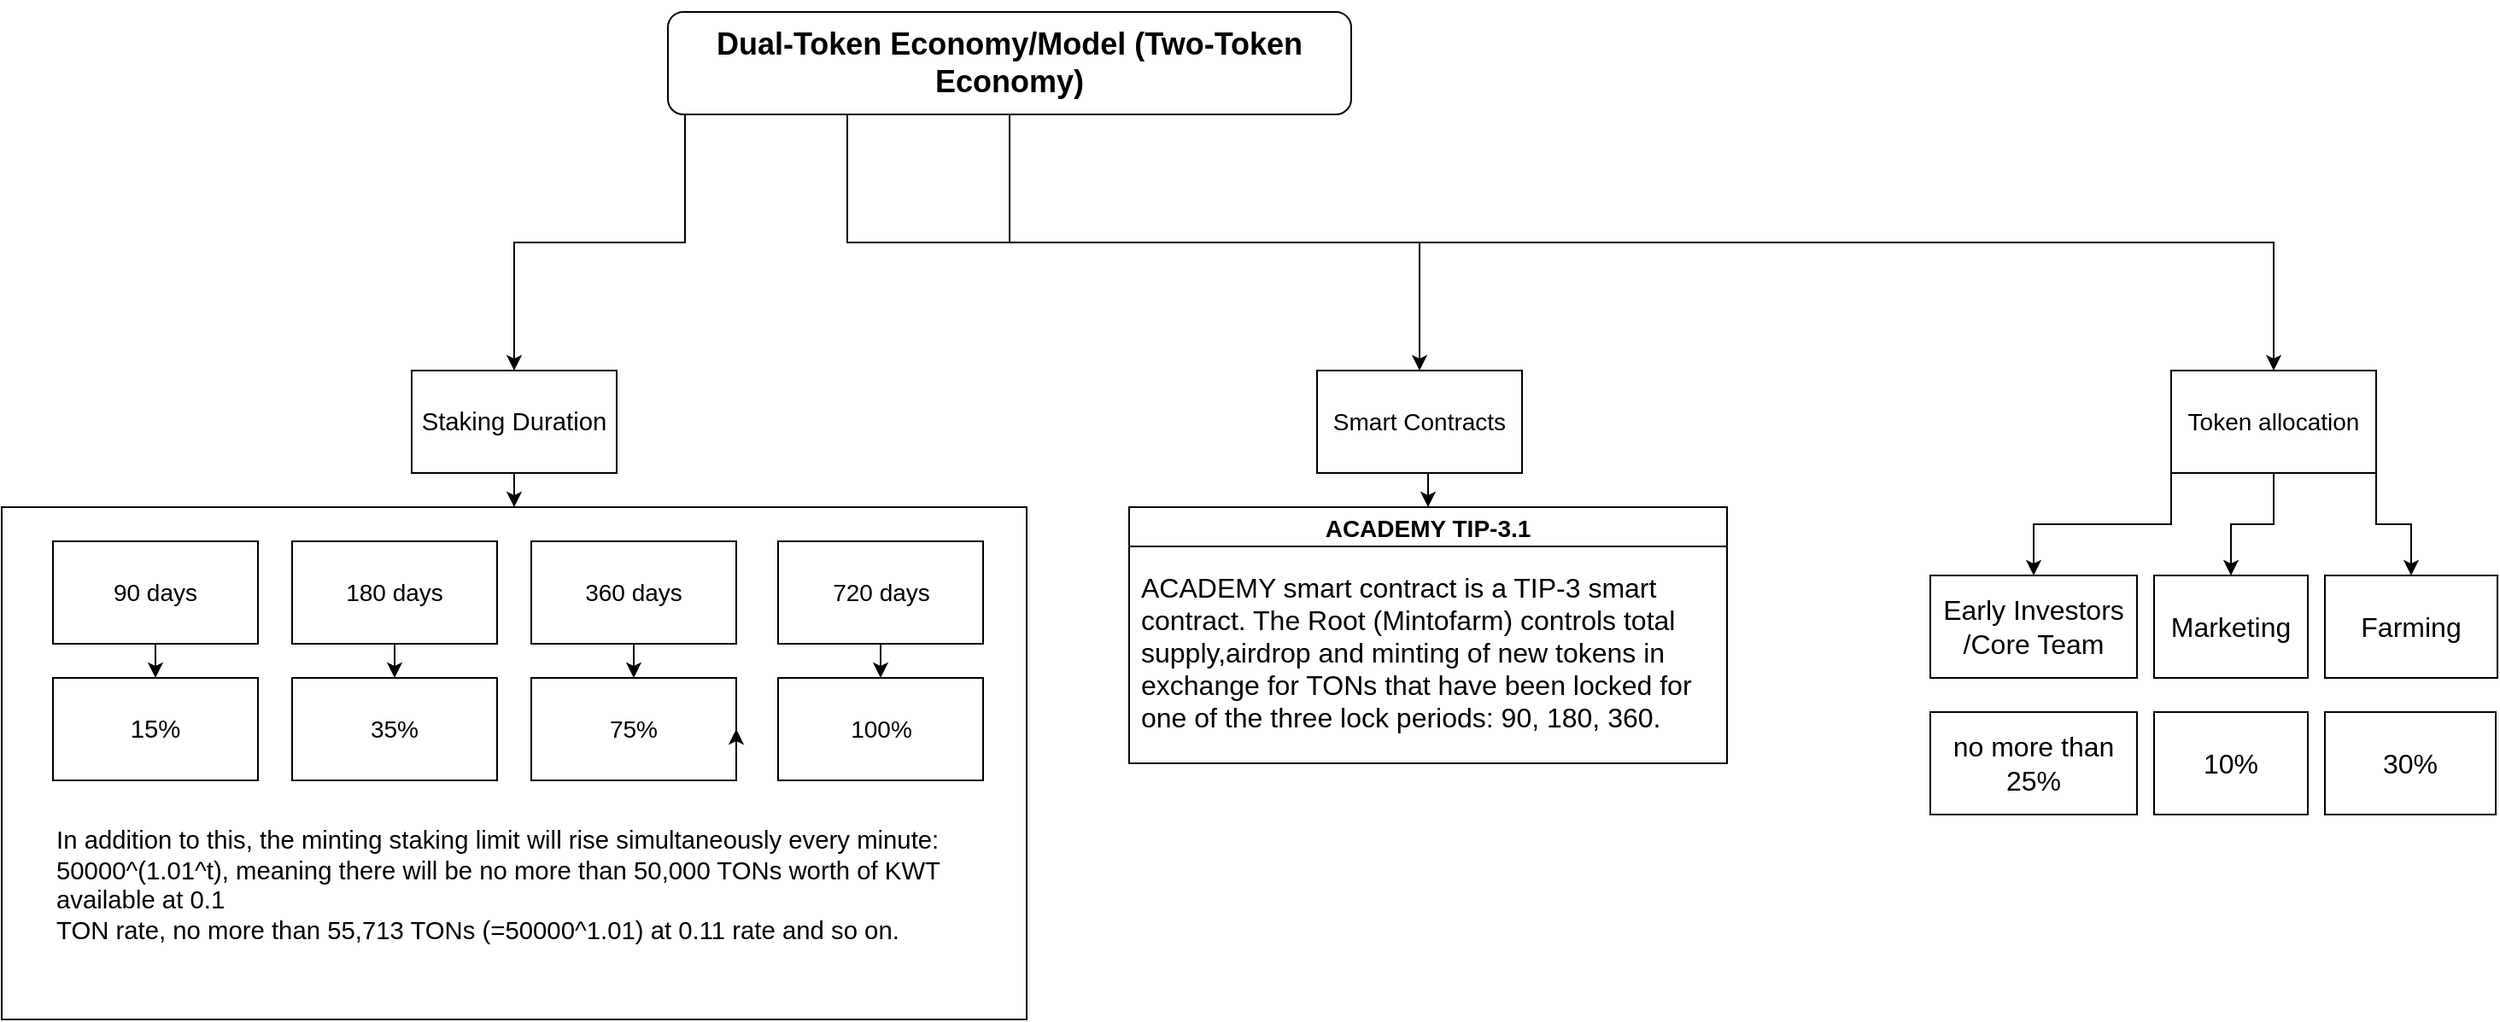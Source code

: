 <mxfile version="16.6.6" type="device"><diagram id="jpuq988MyLIWssS1KbEf" name="Tokenomics"><mxGraphModel dx="683" dy="366" grid="1" gridSize="10" guides="1" tooltips="1" connect="1" arrows="1" fold="1" page="1" pageScale="1" pageWidth="1169" pageHeight="827" math="0" shadow="0"><root><mxCell id="0"/><mxCell id="1" parent="0"/><mxCell id="yCxXFOpQgSl_8h9aCPPC-25" value="" style="rounded=1;whiteSpace=wrap;html=1;fontSize=14;strokeWidth=1;" parent="1" vertex="1"><mxGeometry x="430" y="70" width="400" height="60" as="geometry"/></mxCell><mxCell id="yCxXFOpQgSl_8h9aCPPC-10" value="" style="rounded=0;whiteSpace=wrap;html=1;fontSize=14;strokeWidth=1;" parent="1" vertex="1"><mxGeometry x="40" y="360" width="600" height="300" as="geometry"/></mxCell><mxCell id="yCxXFOpQgSl_8h9aCPPC-26" style="edgeStyle=orthogonalEdgeStyle;rounded=0;orthogonalLoop=1;jettySize=auto;html=1;exitX=0;exitY=1;exitDx=0;exitDy=0;entryX=0.5;entryY=0;entryDx=0;entryDy=0;fontSize=14;" parent="1" source="yCxXFOpQgSl_8h9aCPPC-3" target="yCxXFOpQgSl_8h9aCPPC-4" edge="1"><mxGeometry relative="1" as="geometry"/></mxCell><mxCell id="yCxXFOpQgSl_8h9aCPPC-34" style="edgeStyle=orthogonalEdgeStyle;rounded=0;orthogonalLoop=1;jettySize=auto;html=1;exitX=0.25;exitY=1;exitDx=0;exitDy=0;entryX=0.5;entryY=0;entryDx=0;entryDy=0;fontSize=16;" parent="1" source="yCxXFOpQgSl_8h9aCPPC-3" target="yCxXFOpQgSl_8h9aCPPC-27" edge="1"><mxGeometry relative="1" as="geometry"/></mxCell><mxCell id="yCxXFOpQgSl_8h9aCPPC-38" style="edgeStyle=orthogonalEdgeStyle;rounded=0;orthogonalLoop=1;jettySize=auto;html=1;exitX=0.5;exitY=1;exitDx=0;exitDy=0;entryX=0.5;entryY=0;entryDx=0;entryDy=0;fontSize=16;" parent="1" source="yCxXFOpQgSl_8h9aCPPC-3" target="yCxXFOpQgSl_8h9aCPPC-37" edge="1"><mxGeometry relative="1" as="geometry"/></mxCell><mxCell id="yCxXFOpQgSl_8h9aCPPC-3" value="&lt;div&gt;&lt;h2 class=&quot;sc-bdfBwQ Text-msjfkz-0 Heading-juwhnu-0 cnOLEs bjHQTa&quot;&gt;Dual-Token Economy/Model (Two-Token Economy)&lt;/h2&gt; &lt;/div&gt;" style="text;html=1;strokeColor=none;fillColor=none;align=center;verticalAlign=middle;whiteSpace=wrap;rounded=0;strokeWidth=1;" parent="1" vertex="1"><mxGeometry x="440" y="70" width="380" height="60" as="geometry"/></mxCell><mxCell id="yCxXFOpQgSl_8h9aCPPC-22" style="edgeStyle=orthogonalEdgeStyle;rounded=0;orthogonalLoop=1;jettySize=auto;html=1;exitX=0.5;exitY=1;exitDx=0;exitDy=0;entryX=0.5;entryY=0;entryDx=0;entryDy=0;fontSize=14;" parent="1" source="yCxXFOpQgSl_8h9aCPPC-4" target="yCxXFOpQgSl_8h9aCPPC-10" edge="1"><mxGeometry relative="1" as="geometry"/></mxCell><mxCell id="yCxXFOpQgSl_8h9aCPPC-4" value="&lt;span style=&quot;left: 103px ; top: 135.213px ; font-size: 14.667px ; font-family: sans-serif ; transform: scalex(1.079)&quot; dir=&quot;ltr&quot;&gt;Staking Duration&lt;/span&gt;" style="rounded=0;whiteSpace=wrap;html=1;fontSize=14;strokeWidth=1;" parent="1" vertex="1"><mxGeometry x="280" y="280" width="120" height="60" as="geometry"/></mxCell><mxCell id="yCxXFOpQgSl_8h9aCPPC-16" style="edgeStyle=orthogonalEdgeStyle;rounded=0;orthogonalLoop=1;jettySize=auto;html=1;exitX=0.5;exitY=1;exitDx=0;exitDy=0;entryX=0.5;entryY=0;entryDx=0;entryDy=0;fontSize=14;" parent="1" source="yCxXFOpQgSl_8h9aCPPC-5" target="yCxXFOpQgSl_8h9aCPPC-11" edge="1"><mxGeometry relative="1" as="geometry"/></mxCell><mxCell id="yCxXFOpQgSl_8h9aCPPC-5" value="90 days" style="rounded=0;whiteSpace=wrap;html=1;fontSize=14;strokeWidth=1;" parent="1" vertex="1"><mxGeometry x="70" y="380" width="120" height="60" as="geometry"/></mxCell><mxCell id="yCxXFOpQgSl_8h9aCPPC-17" style="edgeStyle=orthogonalEdgeStyle;rounded=0;orthogonalLoop=1;jettySize=auto;html=1;exitX=0.5;exitY=1;exitDx=0;exitDy=0;entryX=0.5;entryY=0;entryDx=0;entryDy=0;fontSize=14;" parent="1" source="yCxXFOpQgSl_8h9aCPPC-6" target="yCxXFOpQgSl_8h9aCPPC-12" edge="1"><mxGeometry relative="1" as="geometry"/></mxCell><mxCell id="yCxXFOpQgSl_8h9aCPPC-6" value="180 days" style="rounded=0;whiteSpace=wrap;html=1;fontSize=14;strokeWidth=1;" parent="1" vertex="1"><mxGeometry x="210" y="380" width="120" height="60" as="geometry"/></mxCell><mxCell id="yCxXFOpQgSl_8h9aCPPC-18" style="edgeStyle=orthogonalEdgeStyle;rounded=0;orthogonalLoop=1;jettySize=auto;html=1;exitX=0.5;exitY=1;exitDx=0;exitDy=0;entryX=0.5;entryY=0;entryDx=0;entryDy=0;fontSize=14;" parent="1" source="yCxXFOpQgSl_8h9aCPPC-7" target="yCxXFOpQgSl_8h9aCPPC-13" edge="1"><mxGeometry relative="1" as="geometry"/></mxCell><mxCell id="yCxXFOpQgSl_8h9aCPPC-7" value="360 days" style="rounded=0;whiteSpace=wrap;html=1;fontSize=14;strokeWidth=1;" parent="1" vertex="1"><mxGeometry x="350" y="380" width="120" height="60" as="geometry"/></mxCell><mxCell id="yCxXFOpQgSl_8h9aCPPC-20" style="edgeStyle=orthogonalEdgeStyle;rounded=0;orthogonalLoop=1;jettySize=auto;html=1;exitX=0.5;exitY=1;exitDx=0;exitDy=0;entryX=0.5;entryY=0;entryDx=0;entryDy=0;fontSize=14;" parent="1" source="yCxXFOpQgSl_8h9aCPPC-8" target="yCxXFOpQgSl_8h9aCPPC-15" edge="1"><mxGeometry relative="1" as="geometry"/></mxCell><mxCell id="yCxXFOpQgSl_8h9aCPPC-8" value="720 days" style="rounded=0;whiteSpace=wrap;html=1;fontSize=14;strokeWidth=1;" parent="1" vertex="1"><mxGeometry x="494.5" y="380" width="120" height="60" as="geometry"/></mxCell><mxCell id="yCxXFOpQgSl_8h9aCPPC-11" value="&lt;span style=&quot;left: 390.521px ; top: 171.469px ; font-size: 14.667px ; font-family: sans-serif ; transform: scalex(1.056)&quot; dir=&quot;ltr&quot;&gt;15%&lt;/span&gt;" style="rounded=0;whiteSpace=wrap;html=1;fontSize=14;strokeWidth=1;" parent="1" vertex="1"><mxGeometry x="70" y="460" width="120" height="60" as="geometry"/></mxCell><mxCell id="yCxXFOpQgSl_8h9aCPPC-12" value="35%" style="rounded=0;whiteSpace=wrap;html=1;fontSize=14;strokeWidth=1;" parent="1" vertex="1"><mxGeometry x="210" y="460" width="120" height="60" as="geometry"/></mxCell><mxCell id="yCxXFOpQgSl_8h9aCPPC-13" value="75%" style="rounded=0;whiteSpace=wrap;html=1;fontSize=14;strokeWidth=1;" parent="1" vertex="1"><mxGeometry x="350" y="460" width="120" height="60" as="geometry"/></mxCell><mxCell id="yCxXFOpQgSl_8h9aCPPC-14" style="edgeStyle=orthogonalEdgeStyle;rounded=0;orthogonalLoop=1;jettySize=auto;html=1;exitX=1;exitY=0.75;exitDx=0;exitDy=0;entryX=1;entryY=0.5;entryDx=0;entryDy=0;fontSize=14;" parent="1" source="yCxXFOpQgSl_8h9aCPPC-13" target="yCxXFOpQgSl_8h9aCPPC-13" edge="1"><mxGeometry relative="1" as="geometry"/></mxCell><mxCell id="yCxXFOpQgSl_8h9aCPPC-15" value="100%" style="rounded=0;whiteSpace=wrap;html=1;fontSize=14;strokeWidth=1;" parent="1" vertex="1"><mxGeometry x="494.5" y="460" width="120" height="60" as="geometry"/></mxCell><mxCell id="yCxXFOpQgSl_8h9aCPPC-21" value="&lt;span style=&quot;left: 96px ; top: 772.443px ; font-size: 14.667px ; font-family: sans-serif ; transform: scalex(0.978)&quot; dir=&quot;ltr&quot;&gt;In&lt;/span&gt;&lt;span style=&quot;left: 107.95px ; top: 772.443px ; font-size: 14.667px ; font-family: sans-serif&quot; dir=&quot;ltr&quot;&gt; &lt;/span&gt;&lt;span style=&quot;left: 121.016px ; top: 772.443px ; font-size: 14.667px ; font-family: sans-serif ; transform: scalex(1.031)&quot; dir=&quot;ltr&quot;&gt;addition&lt;/span&gt;&lt;span style=&quot;left: 173.965px ; top: 772.443px ; font-size: 14.667px ; font-family: sans-serif&quot; dir=&quot;ltr&quot;&gt; &lt;/span&gt;&lt;span style=&quot;left: 187.031px ; top: 772.443px ; font-size: 14.667px ; font-family: sans-serif ; transform: scalex(1.053)&quot; dir=&quot;ltr&quot;&gt;to&lt;/span&gt;&lt;span style=&quot;left: 199.889px ; top: 772.443px ; font-size: 14.667px ; font-family: sans-serif&quot; dir=&quot;ltr&quot;&gt; &lt;/span&gt;&lt;span style=&quot;left: 212.955px ; top: 772.443px ; font-size: 14.667px ; font-family: sans-serif ; transform: scalex(1.02)&quot; dir=&quot;ltr&quot;&gt;this,&lt;/span&gt;&lt;span style=&quot;left: 240.382px ; top: 772.443px ; font-size: 14.667px ; font-family: sans-serif&quot; dir=&quot;ltr&quot;&gt; &lt;/span&gt;&lt;span style=&quot;left: 253.451px ; top: 772.443px ; font-size: 14.667px ; font-family: sans-serif ; transform: scalex(1.014)&quot; dir=&quot;ltr&quot;&gt;the&lt;/span&gt;&lt;span style=&quot;left: 274.095px ; top: 772.443px ; font-size: 14.667px ; font-family: sans-serif&quot; dir=&quot;ltr&quot;&gt; &lt;/span&gt;&lt;span style=&quot;left: 287.162px ; top: 772.443px ; font-size: 14.667px ; font-family: sans-serif ; transform: scalex(1.023)&quot; dir=&quot;ltr&quot;&gt;minting&lt;/span&gt;&lt;span style=&quot;left: 335.516px ; top: 772.443px ; font-size: 14.667px ; font-family: sans-serif&quot; dir=&quot;ltr&quot;&gt; &lt;/span&gt;&lt;span style=&quot;left: 347.582px ; top: 772.443px ; font-size: 14.667px ; font-family: sans-serif ; transform: scalex(1.017)&quot; dir=&quot;ltr&quot;&gt;staking&lt;/span&gt;&lt;span style=&quot;left: 394.834px ; top: 772.443px ; font-size: 14.667px ; font-family: sans-serif&quot; dir=&quot;ltr&quot;&gt; &lt;/span&gt;&lt;span style=&quot;left: 406.9px ; top: 772.443px ; font-size: 14.667px ; font-family: sans-serif ; transform: scalex(1.031)&quot; dir=&quot;ltr&quot;&gt;limit&lt;/span&gt;&lt;span style=&quot;left: 433.79px ; top: 772.443px ; font-size: 14.667px ; font-family: sans-serif&quot; dir=&quot;ltr&quot;&gt; &lt;/span&gt;&lt;span style=&quot;left: 445.859px ; top: 772.443px ; font-size: 14.667px ; font-family: sans-serif ; transform: scalex(1.023)&quot; dir=&quot;ltr&quot;&gt;will&lt;/span&gt;&lt;span style=&quot;left: 466.736px ; top: 772.443px ; font-size: 14.667px ; font-family: sans-serif&quot; dir=&quot;ltr&quot;&gt; &lt;/span&gt;&lt;span style=&quot;left: 478.806px ; top: 772.443px ; font-size: 14.667px ; font-family: sans-serif ; transform: scalex(0.988)&quot; dir=&quot;ltr&quot;&gt;rise&lt;/span&gt;&lt;span style=&quot;left: 502.149px ; top: 772.443px ; font-size: 14.667px ; font-family: sans-serif&quot; dir=&quot;ltr&quot;&gt; &lt;/span&gt;&lt;span style=&quot;left: 514.215px ; top: 772.443px ; font-size: 14.667px ; font-family: sans-serif ; transform: scalex(1.005)&quot; dir=&quot;ltr&quot;&gt;simultaneously&lt;/span&gt;&lt;span style=&quot;left: 611.704px ; top: 772.443px ; font-size: 14.667px ; font-family: sans-serif&quot; dir=&quot;ltr&quot;&gt; &lt;/span&gt;&lt;span style=&quot;left: 623.771px ; top: 772.443px ; font-size: 14.667px ; font-family: sans-serif ; transform: scalex(0.987)&quot; dir=&quot;ltr&quot;&gt;every&lt;/span&gt;&lt;span style=&quot;left: 659.143px ; top: 772.443px ; font-size: 14.667px ; font-family: sans-serif&quot; dir=&quot;ltr&quot;&gt; &lt;/span&gt;&lt;span style=&quot;left: 671.21px ; top: 772.443px ; font-size: 14.667px ; font-family: sans-serif ; transform: scalex(1.008)&quot; dir=&quot;ltr&quot;&gt;minute:&lt;/span&gt;&lt;br&gt;&lt;span style=&quot;left: 96px ; top: 793.7px ; font-size: 14.667px ; font-family: sans-serif ; transform: scalex(1.005)&quot; dir=&quot;ltr&quot;&gt;50000^(1.01^t), meaning there will be no more than 50,000 TONs worth of KWT available at 0.1&lt;/span&gt;&lt;br&gt;&lt;span style=&quot;left: 96px ; top: 814.956px ; font-size: 14.667px ; font-family: sans-serif ; transform: scalex(0.999)&quot; dir=&quot;ltr&quot;&gt;TON rate, no more than 55,713 TONs (=50000^1.01) at 0.11 rate and so on.&lt;/span&gt;" style="text;whiteSpace=wrap;html=1;fontSize=14;" parent="1" vertex="1"><mxGeometry x="70" y="540" width="550" height="90" as="geometry"/></mxCell><mxCell id="yCxXFOpQgSl_8h9aCPPC-36" style="edgeStyle=orthogonalEdgeStyle;rounded=0;orthogonalLoop=1;jettySize=auto;html=1;exitX=0.5;exitY=1;exitDx=0;exitDy=0;entryX=0.5;entryY=0;entryDx=0;entryDy=0;fontSize=16;" parent="1" source="yCxXFOpQgSl_8h9aCPPC-27" target="yCxXFOpQgSl_8h9aCPPC-32" edge="1"><mxGeometry relative="1" as="geometry"/></mxCell><mxCell id="yCxXFOpQgSl_8h9aCPPC-27" value="Smart Contracts" style="rounded=0;whiteSpace=wrap;html=1;fontSize=14;strokeWidth=1;" parent="1" vertex="1"><mxGeometry x="810" y="280" width="120" height="60" as="geometry"/></mxCell><mxCell id="yCxXFOpQgSl_8h9aCPPC-32" value="ACADEMY TIP-3.1" style="swimlane;fontSize=14;strokeWidth=1;" parent="1" vertex="1"><mxGeometry x="700" y="360" width="350" height="150" as="geometry"/></mxCell><mxCell id="yCxXFOpQgSl_8h9aCPPC-33" value="&lt;span style=&quot;left: 96px ; top: 400.378px ; font-size: 16px ; font-family: sans-serif ; transform: scalex(1.08)&quot; dir=&quot;ltr&quot;&gt;ACADEMY smart contract is a TIP-3 smart contract. The Root (Mintofarm) controls total supply,&lt;/span&gt;&lt;span style=&quot;left: 96px ; top: 421.633px ; font-size: 16px ; font-family: sans-serif ; transform: scalex(1.032)&quot; dir=&quot;ltr&quot;&gt;airdrop and minting of new tokens in exchange for TONs that have been locked for one of the&lt;/span&gt;&lt;span style=&quot;left: 96px ; top: 442.89px ; font-size: 16px ; font-family: sans-serif ; transform: scalex(1.009)&quot; dir=&quot;ltr&quot;&gt; three lock periods: 90, 180, 360.&lt;/span&gt;" style="text;html=1;strokeColor=none;fillColor=none;align=left;verticalAlign=middle;whiteSpace=wrap;rounded=0;fontSize=16;" parent="yCxXFOpQgSl_8h9aCPPC-32" vertex="1"><mxGeometry x="5" y="30" width="350" height="110" as="geometry"/></mxCell><mxCell id="yCxXFOpQgSl_8h9aCPPC-48" style="edgeStyle=orthogonalEdgeStyle;rounded=0;orthogonalLoop=1;jettySize=auto;html=1;exitX=0;exitY=1;exitDx=0;exitDy=0;fontSize=16;" parent="1" source="yCxXFOpQgSl_8h9aCPPC-37" target="yCxXFOpQgSl_8h9aCPPC-42" edge="1"><mxGeometry relative="1" as="geometry"/></mxCell><mxCell id="yCxXFOpQgSl_8h9aCPPC-49" style="edgeStyle=orthogonalEdgeStyle;rounded=0;orthogonalLoop=1;jettySize=auto;html=1;exitX=0.5;exitY=1;exitDx=0;exitDy=0;entryX=0.5;entryY=0;entryDx=0;entryDy=0;fontSize=16;" parent="1" source="yCxXFOpQgSl_8h9aCPPC-37" target="yCxXFOpQgSl_8h9aCPPC-44" edge="1"><mxGeometry relative="1" as="geometry"/></mxCell><mxCell id="yCxXFOpQgSl_8h9aCPPC-50" style="edgeStyle=orthogonalEdgeStyle;rounded=0;orthogonalLoop=1;jettySize=auto;html=1;exitX=1;exitY=1;exitDx=0;exitDy=0;entryX=0.5;entryY=0;entryDx=0;entryDy=0;fontSize=16;" parent="1" source="yCxXFOpQgSl_8h9aCPPC-37" target="yCxXFOpQgSl_8h9aCPPC-43" edge="1"><mxGeometry relative="1" as="geometry"/></mxCell><mxCell id="yCxXFOpQgSl_8h9aCPPC-37" value="Token allocation" style="rounded=0;whiteSpace=wrap;html=1;fontSize=14;strokeWidth=1;" parent="1" vertex="1"><mxGeometry x="1310" y="280" width="120" height="60" as="geometry"/></mxCell><mxCell id="yCxXFOpQgSl_8h9aCPPC-39" value="no more than 25%" style="rounded=0;whiteSpace=wrap;html=1;fontSize=16;strokeWidth=1;" parent="1" vertex="1"><mxGeometry x="1169" y="480" width="121" height="60" as="geometry"/></mxCell><mxCell id="yCxXFOpQgSl_8h9aCPPC-42" value="&lt;div&gt;Early Investors&lt;/div&gt;&lt;div&gt;/Core Team&lt;/div&gt;" style="rounded=0;whiteSpace=wrap;html=1;fontSize=16;strokeWidth=1;" parent="1" vertex="1"><mxGeometry x="1169" y="400" width="121" height="60" as="geometry"/></mxCell><mxCell id="yCxXFOpQgSl_8h9aCPPC-43" value="Farming" style="rounded=0;whiteSpace=wrap;html=1;fontSize=16;strokeWidth=1;" parent="1" vertex="1"><mxGeometry x="1400" y="400" width="101" height="60" as="geometry"/></mxCell><mxCell id="yCxXFOpQgSl_8h9aCPPC-44" value="Marketing" style="rounded=0;whiteSpace=wrap;html=1;fontSize=16;strokeWidth=1;" parent="1" vertex="1"><mxGeometry x="1300" y="400" width="90" height="60" as="geometry"/></mxCell><mxCell id="yCxXFOpQgSl_8h9aCPPC-46" value="10%" style="rounded=0;whiteSpace=wrap;html=1;fontSize=16;strokeWidth=1;" parent="1" vertex="1"><mxGeometry x="1300" y="480" width="90" height="60" as="geometry"/></mxCell><mxCell id="yCxXFOpQgSl_8h9aCPPC-47" value="30%" style="rounded=0;whiteSpace=wrap;html=1;fontSize=16;strokeWidth=1;" parent="1" vertex="1"><mxGeometry x="1400" y="480" width="100" height="60" as="geometry"/></mxCell></root></mxGraphModel></diagram></mxfile>